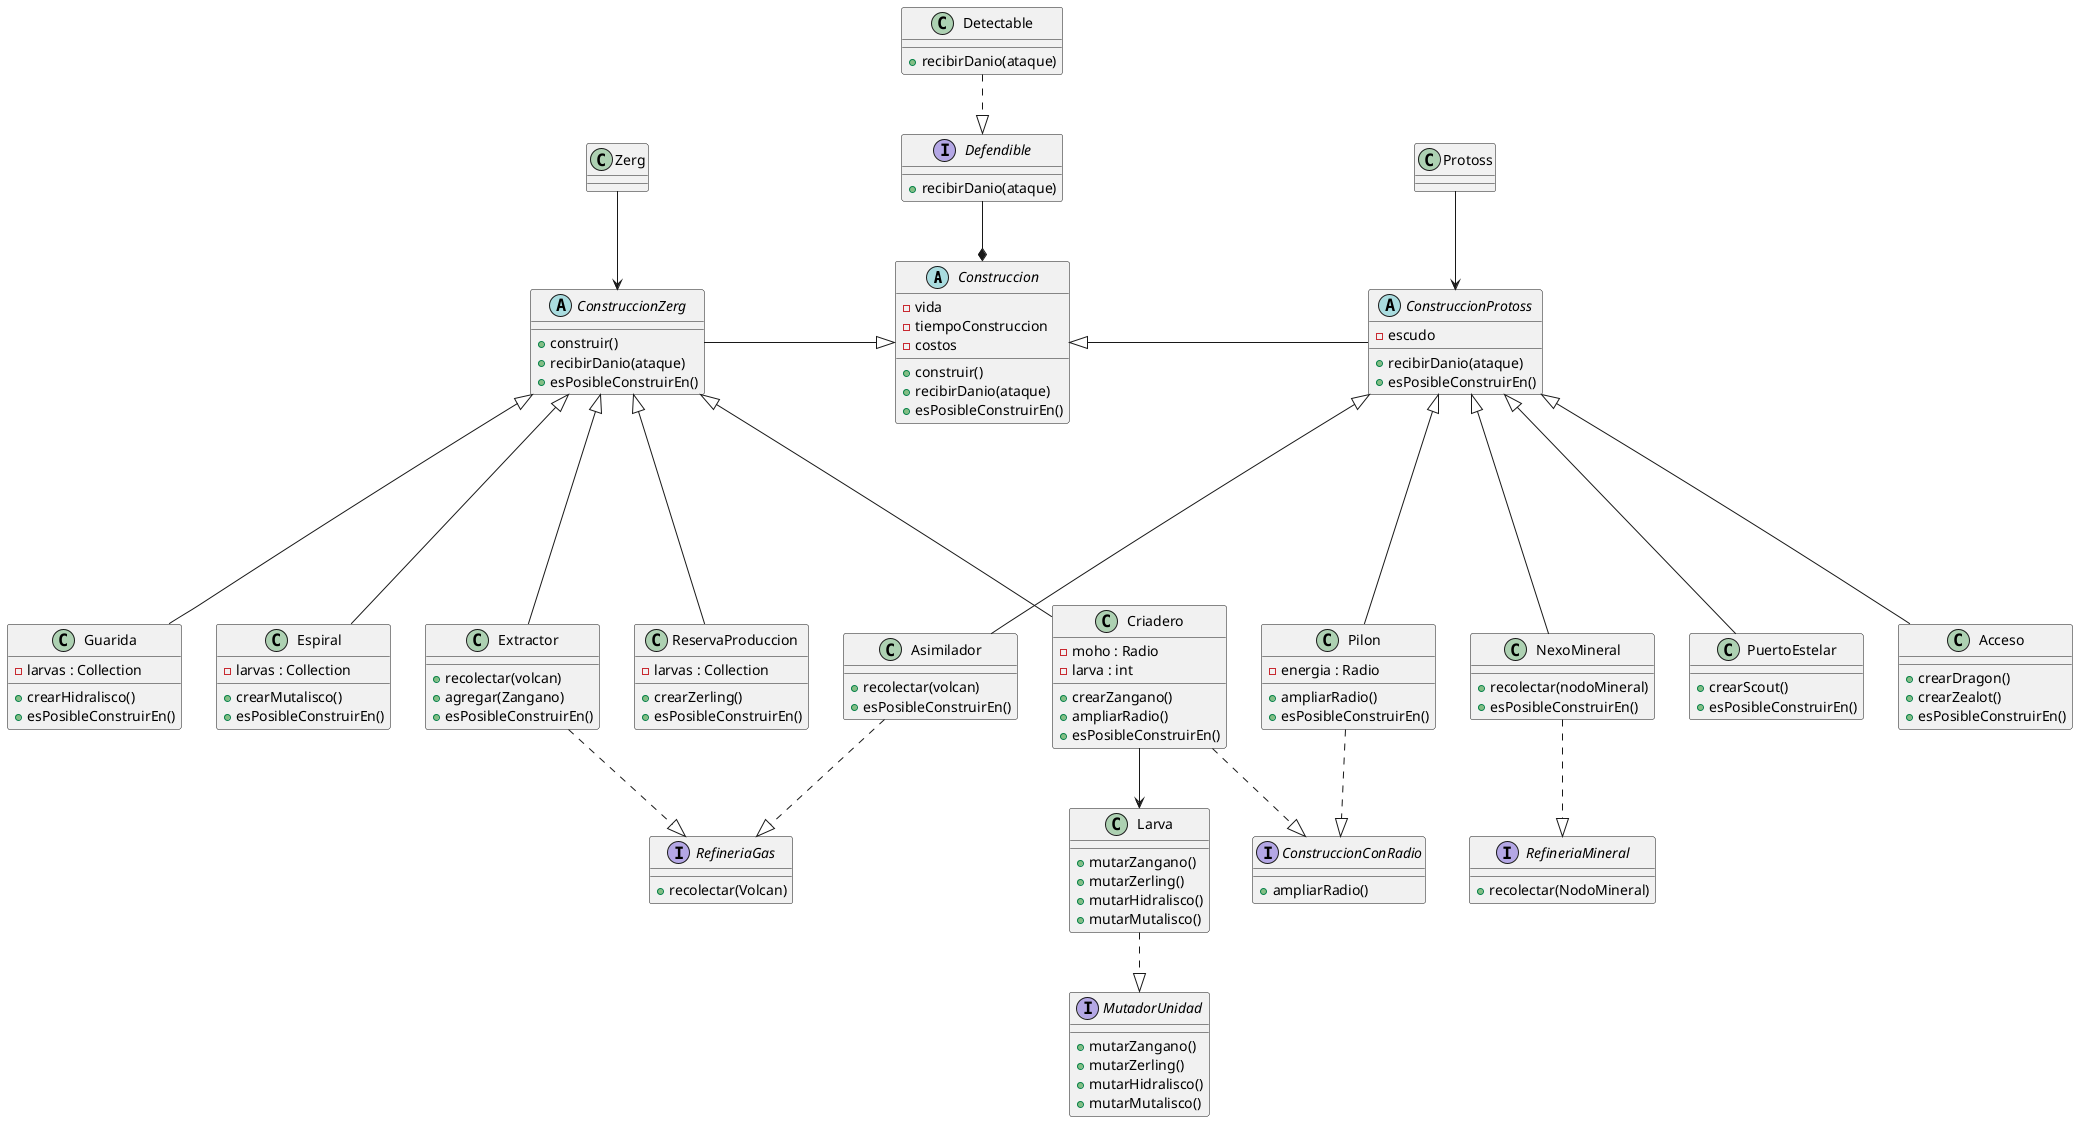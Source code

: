 @startuml
'https://plantuml.com/class-diagram

abstract class Construccion {
    - vida
    - tiempoConstruccion
    - costos
    + construir()
    + recibirDanio(ataque)
    + esPosibleConstruirEn()
}

interface Defendible {
    +recibirDanio(ataque)
}
class Detectable {
    +recibirDanio(ataque)
}


abstract class ConstruccionZerg {
    + construir()
    + recibirDanio(ataque)
    + esPosibleConstruirEn()
}

class Criadero {
    - moho : Radio
    - larva : int
     +crearZangano()
     +ampliarRadio()
     +esPosibleConstruirEn()
}

class ReservaProduccion {
    -larvas : Collection
    +crearZerling()
    +esPosibleConstruirEn()
}

class Extractor {
    +recolectar(volcan)
    +agregar(Zangano)
    +esPosibleConstruirEn()
}

class Guarida {
    -larvas : Collection
    +crearHidralisco()
    +esPosibleConstruirEn()

}

class Espiral {
    -larvas : Collection
    +crearMutalisco()
    +esPosibleConstruirEn()

}

abstract class ConstruccionProtoss {
    - escudo
    + recibirDanio(ataque)
    + esPosibleConstruirEn()
}

class Asimilador {
    +recolectar(volcan)
    +esPosibleConstruirEn()
}

class NexoMineral {
    +recolectar(nodoMineral)
    +esPosibleConstruirEn()
}

class Pilon {
    - energia : Radio
    +ampliarRadio()
    +esPosibleConstruirEn()
}

class PuertoEstelar {
    +crearScout()
    +esPosibleConstruirEn()
}

class Acceso {
     +crearDragon()
     +crearZealot()
     +esPosibleConstruirEn()
}

interface ConstruccionConRadio {
    +ampliarRadio()
}

interface RefineriaGas {
    +recolectar(Volcan)
}

interface RefineriaMineral {
    +recolectar(NodoMineral)
}

class Larva {
    +mutarZangano()
    +mutarZerling()
    +mutarHidralisco()
    +mutarMutalisco()
}

interface MutadorUnidad {
    +mutarZangano()
    +mutarZerling()
    +mutarHidralisco()
    +mutarMutalisco()
}

Detectable ..|> Defendible
Defendible --* Construccion

Zerg --> ConstruccionZerg
Protoss --> ConstruccionProtoss
ConstruccionZerg -|> Construccion
ConstruccionProtoss -left-|> Construccion

ConstruccionZerg <|---- Criadero
ConstruccionZerg <|---- ReservaProduccion
ConstruccionZerg <|---- Extractor
ConstruccionZerg <|---- Guarida
ConstruccionZerg <|---- Espiral

ConstruccionProtoss <|---- NexoMineral
ConstruccionProtoss <|---- Pilon
ConstruccionProtoss <|---- Asimilador
ConstruccionProtoss <|---- Acceso
ConstruccionProtoss <|---- PuertoEstelar

Criadero ..|> ConstruccionConRadio
Pilon ..|> ConstruccionConRadio

NexoMineral ..|> RefineriaMineral
Extractor ..|> RefineriaGas
Asimilador ..|> RefineriaGas

Criadero --> Larva
Larva ..|> MutadorUnidad

@enduml